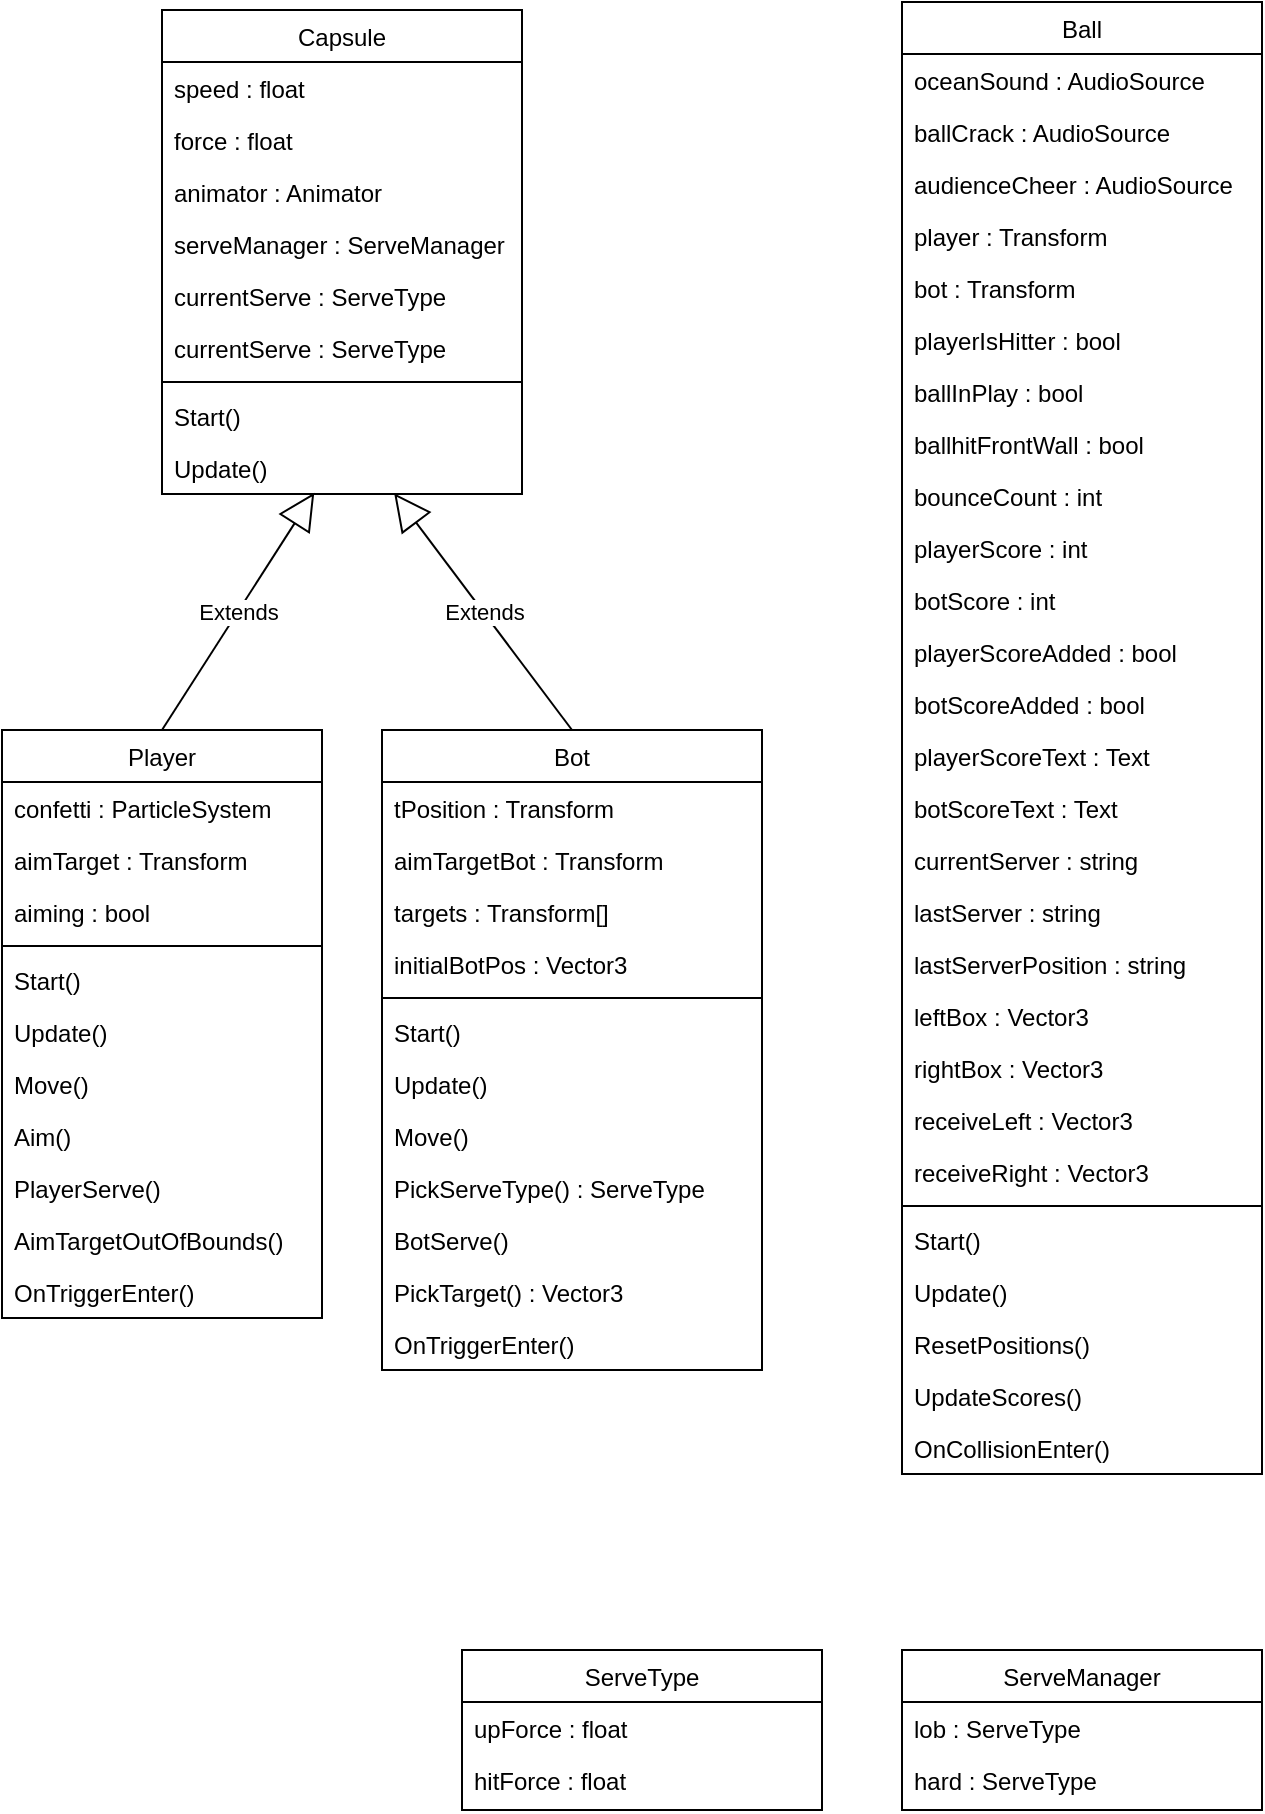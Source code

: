 <mxfile version="14.6.13" type="device"><diagram id="C5RBs43oDa-KdzZeNtuy" name="Page-1"><mxGraphModel dx="1120" dy="710" grid="1" gridSize="10" guides="1" tooltips="1" connect="1" arrows="1" fold="1" page="1" pageScale="1" pageWidth="827" pageHeight="1169" math="0" shadow="0"><root><mxCell id="WIyWlLk6GJQsqaUBKTNV-0"/><mxCell id="WIyWlLk6GJQsqaUBKTNV-1" parent="WIyWlLk6GJQsqaUBKTNV-0"/><mxCell id="zkfFHV4jXpPFQw0GAbJ--17" value="Ball" style="swimlane;fontStyle=0;align=center;verticalAlign=top;childLayout=stackLayout;horizontal=1;startSize=26;horizontalStack=0;resizeParent=1;resizeLast=0;collapsible=1;marginBottom=0;rounded=0;shadow=0;strokeWidth=1;" parent="WIyWlLk6GJQsqaUBKTNV-1" vertex="1"><mxGeometry x="580" y="56" width="180" height="736" as="geometry"><mxRectangle x="550" y="140" width="160" height="26" as="alternateBounds"/></mxGeometry></mxCell><mxCell id="zkfFHV4jXpPFQw0GAbJ--18" value="oceanSound : AudioSource" style="text;align=left;verticalAlign=top;spacingLeft=4;spacingRight=4;overflow=hidden;rotatable=0;points=[[0,0.5],[1,0.5]];portConstraint=eastwest;" parent="zkfFHV4jXpPFQw0GAbJ--17" vertex="1"><mxGeometry y="26" width="180" height="26" as="geometry"/></mxCell><mxCell id="zkfFHV4jXpPFQw0GAbJ--19" value="ballCrack : AudioSource" style="text;align=left;verticalAlign=top;spacingLeft=4;spacingRight=4;overflow=hidden;rotatable=0;points=[[0,0.5],[1,0.5]];portConstraint=eastwest;rounded=0;shadow=0;html=0;" parent="zkfFHV4jXpPFQw0GAbJ--17" vertex="1"><mxGeometry y="52" width="180" height="26" as="geometry"/></mxCell><mxCell id="zkfFHV4jXpPFQw0GAbJ--20" value="audienceCheer : AudioSource" style="text;align=left;verticalAlign=top;spacingLeft=4;spacingRight=4;overflow=hidden;rotatable=0;points=[[0,0.5],[1,0.5]];portConstraint=eastwest;rounded=0;shadow=0;html=0;" parent="zkfFHV4jXpPFQw0GAbJ--17" vertex="1"><mxGeometry y="78" width="180" height="26" as="geometry"/></mxCell><mxCell id="zkfFHV4jXpPFQw0GAbJ--21" value="player : Transform" style="text;align=left;verticalAlign=top;spacingLeft=4;spacingRight=4;overflow=hidden;rotatable=0;points=[[0,0.5],[1,0.5]];portConstraint=eastwest;rounded=0;shadow=0;html=0;" parent="zkfFHV4jXpPFQw0GAbJ--17" vertex="1"><mxGeometry y="104" width="180" height="26" as="geometry"/></mxCell><mxCell id="zkfFHV4jXpPFQw0GAbJ--22" value="bot : Transform" style="text;align=left;verticalAlign=top;spacingLeft=4;spacingRight=4;overflow=hidden;rotatable=0;points=[[0,0.5],[1,0.5]];portConstraint=eastwest;rounded=0;shadow=0;html=0;" parent="zkfFHV4jXpPFQw0GAbJ--17" vertex="1"><mxGeometry y="130" width="180" height="26" as="geometry"/></mxCell><mxCell id="lN9FS0w8I3AWiHY9x8cg-71" value="playerIsHitter : bool" style="text;align=left;verticalAlign=top;spacingLeft=4;spacingRight=4;overflow=hidden;rotatable=0;points=[[0,0.5],[1,0.5]];portConstraint=eastwest;rounded=0;shadow=0;html=0;" vertex="1" parent="zkfFHV4jXpPFQw0GAbJ--17"><mxGeometry y="156" width="180" height="26" as="geometry"/></mxCell><mxCell id="lN9FS0w8I3AWiHY9x8cg-72" value="ballInPlay : bool" style="text;align=left;verticalAlign=top;spacingLeft=4;spacingRight=4;overflow=hidden;rotatable=0;points=[[0,0.5],[1,0.5]];portConstraint=eastwest;rounded=0;shadow=0;html=0;" vertex="1" parent="zkfFHV4jXpPFQw0GAbJ--17"><mxGeometry y="182" width="180" height="26" as="geometry"/></mxCell><mxCell id="lN9FS0w8I3AWiHY9x8cg-73" value="ballhitFrontWall : bool" style="text;align=left;verticalAlign=top;spacingLeft=4;spacingRight=4;overflow=hidden;rotatable=0;points=[[0,0.5],[1,0.5]];portConstraint=eastwest;rounded=0;shadow=0;html=0;" vertex="1" parent="zkfFHV4jXpPFQw0GAbJ--17"><mxGeometry y="208" width="180" height="26" as="geometry"/></mxCell><mxCell id="lN9FS0w8I3AWiHY9x8cg-74" value="bounceCount : int" style="text;align=left;verticalAlign=top;spacingLeft=4;spacingRight=4;overflow=hidden;rotatable=0;points=[[0,0.5],[1,0.5]];portConstraint=eastwest;rounded=0;shadow=0;html=0;" vertex="1" parent="zkfFHV4jXpPFQw0GAbJ--17"><mxGeometry y="234" width="180" height="26" as="geometry"/></mxCell><mxCell id="lN9FS0w8I3AWiHY9x8cg-75" value="playerScore : int" style="text;align=left;verticalAlign=top;spacingLeft=4;spacingRight=4;overflow=hidden;rotatable=0;points=[[0,0.5],[1,0.5]];portConstraint=eastwest;rounded=0;shadow=0;html=0;" vertex="1" parent="zkfFHV4jXpPFQw0GAbJ--17"><mxGeometry y="260" width="180" height="26" as="geometry"/></mxCell><mxCell id="lN9FS0w8I3AWiHY9x8cg-76" value="botScore : int" style="text;align=left;verticalAlign=top;spacingLeft=4;spacingRight=4;overflow=hidden;rotatable=0;points=[[0,0.5],[1,0.5]];portConstraint=eastwest;rounded=0;shadow=0;html=0;" vertex="1" parent="zkfFHV4jXpPFQw0GAbJ--17"><mxGeometry y="286" width="180" height="26" as="geometry"/></mxCell><mxCell id="lN9FS0w8I3AWiHY9x8cg-77" value="playerScoreAdded : bool" style="text;align=left;verticalAlign=top;spacingLeft=4;spacingRight=4;overflow=hidden;rotatable=0;points=[[0,0.5],[1,0.5]];portConstraint=eastwest;rounded=0;shadow=0;html=0;" vertex="1" parent="zkfFHV4jXpPFQw0GAbJ--17"><mxGeometry y="312" width="180" height="26" as="geometry"/></mxCell><mxCell id="lN9FS0w8I3AWiHY9x8cg-78" value="botScoreAdded : bool" style="text;align=left;verticalAlign=top;spacingLeft=4;spacingRight=4;overflow=hidden;rotatable=0;points=[[0,0.5],[1,0.5]];portConstraint=eastwest;rounded=0;shadow=0;html=0;" vertex="1" parent="zkfFHV4jXpPFQw0GAbJ--17"><mxGeometry y="338" width="180" height="26" as="geometry"/></mxCell><mxCell id="lN9FS0w8I3AWiHY9x8cg-79" value="playerScoreText : Text" style="text;align=left;verticalAlign=top;spacingLeft=4;spacingRight=4;overflow=hidden;rotatable=0;points=[[0,0.5],[1,0.5]];portConstraint=eastwest;rounded=0;shadow=0;html=0;" vertex="1" parent="zkfFHV4jXpPFQw0GAbJ--17"><mxGeometry y="364" width="180" height="26" as="geometry"/></mxCell><mxCell id="lN9FS0w8I3AWiHY9x8cg-80" value="botScoreText : Text" style="text;align=left;verticalAlign=top;spacingLeft=4;spacingRight=4;overflow=hidden;rotatable=0;points=[[0,0.5],[1,0.5]];portConstraint=eastwest;rounded=0;shadow=0;html=0;" vertex="1" parent="zkfFHV4jXpPFQw0GAbJ--17"><mxGeometry y="390" width="180" height="26" as="geometry"/></mxCell><mxCell id="lN9FS0w8I3AWiHY9x8cg-81" value="currentServer : string" style="text;align=left;verticalAlign=top;spacingLeft=4;spacingRight=4;overflow=hidden;rotatable=0;points=[[0,0.5],[1,0.5]];portConstraint=eastwest;rounded=0;shadow=0;html=0;" vertex="1" parent="zkfFHV4jXpPFQw0GAbJ--17"><mxGeometry y="416" width="180" height="26" as="geometry"/></mxCell><mxCell id="lN9FS0w8I3AWiHY9x8cg-82" value="lastServer : string" style="text;align=left;verticalAlign=top;spacingLeft=4;spacingRight=4;overflow=hidden;rotatable=0;points=[[0,0.5],[1,0.5]];portConstraint=eastwest;rounded=0;shadow=0;html=0;" vertex="1" parent="zkfFHV4jXpPFQw0GAbJ--17"><mxGeometry y="442" width="180" height="26" as="geometry"/></mxCell><mxCell id="lN9FS0w8I3AWiHY9x8cg-83" value="lastServerPosition : string" style="text;align=left;verticalAlign=top;spacingLeft=4;spacingRight=4;overflow=hidden;rotatable=0;points=[[0,0.5],[1,0.5]];portConstraint=eastwest;rounded=0;shadow=0;html=0;" vertex="1" parent="zkfFHV4jXpPFQw0GAbJ--17"><mxGeometry y="468" width="180" height="26" as="geometry"/></mxCell><mxCell id="lN9FS0w8I3AWiHY9x8cg-84" value="leftBox : Vector3" style="text;align=left;verticalAlign=top;spacingLeft=4;spacingRight=4;overflow=hidden;rotatable=0;points=[[0,0.5],[1,0.5]];portConstraint=eastwest;rounded=0;shadow=0;html=0;" vertex="1" parent="zkfFHV4jXpPFQw0GAbJ--17"><mxGeometry y="494" width="180" height="26" as="geometry"/></mxCell><mxCell id="lN9FS0w8I3AWiHY9x8cg-85" value="rightBox : Vector3" style="text;align=left;verticalAlign=top;spacingLeft=4;spacingRight=4;overflow=hidden;rotatable=0;points=[[0,0.5],[1,0.5]];portConstraint=eastwest;rounded=0;shadow=0;html=0;" vertex="1" parent="zkfFHV4jXpPFQw0GAbJ--17"><mxGeometry y="520" width="180" height="26" as="geometry"/></mxCell><mxCell id="lN9FS0w8I3AWiHY9x8cg-86" value="receiveLeft : Vector3" style="text;align=left;verticalAlign=top;spacingLeft=4;spacingRight=4;overflow=hidden;rotatable=0;points=[[0,0.5],[1,0.5]];portConstraint=eastwest;rounded=0;shadow=0;html=0;" vertex="1" parent="zkfFHV4jXpPFQw0GAbJ--17"><mxGeometry y="546" width="180" height="26" as="geometry"/></mxCell><mxCell id="lN9FS0w8I3AWiHY9x8cg-87" value="receiveRight : Vector3" style="text;align=left;verticalAlign=top;spacingLeft=4;spacingRight=4;overflow=hidden;rotatable=0;points=[[0,0.5],[1,0.5]];portConstraint=eastwest;rounded=0;shadow=0;html=0;" vertex="1" parent="zkfFHV4jXpPFQw0GAbJ--17"><mxGeometry y="572" width="180" height="26" as="geometry"/></mxCell><mxCell id="zkfFHV4jXpPFQw0GAbJ--23" value="" style="line;html=1;strokeWidth=1;align=left;verticalAlign=middle;spacingTop=-1;spacingLeft=3;spacingRight=3;rotatable=0;labelPosition=right;points=[];portConstraint=eastwest;" parent="zkfFHV4jXpPFQw0GAbJ--17" vertex="1"><mxGeometry y="598" width="180" height="8" as="geometry"/></mxCell><mxCell id="zkfFHV4jXpPFQw0GAbJ--24" value="Start()" style="text;align=left;verticalAlign=top;spacingLeft=4;spacingRight=4;overflow=hidden;rotatable=0;points=[[0,0.5],[1,0.5]];portConstraint=eastwest;" parent="zkfFHV4jXpPFQw0GAbJ--17" vertex="1"><mxGeometry y="606" width="180" height="26" as="geometry"/></mxCell><mxCell id="zkfFHV4jXpPFQw0GAbJ--25" value="Update()" style="text;align=left;verticalAlign=top;spacingLeft=4;spacingRight=4;overflow=hidden;rotatable=0;points=[[0,0.5],[1,0.5]];portConstraint=eastwest;" parent="zkfFHV4jXpPFQw0GAbJ--17" vertex="1"><mxGeometry y="632" width="180" height="26" as="geometry"/></mxCell><mxCell id="lN9FS0w8I3AWiHY9x8cg-22" value="ResetPositions()" style="text;align=left;verticalAlign=top;spacingLeft=4;spacingRight=4;overflow=hidden;rotatable=0;points=[[0,0.5],[1,0.5]];portConstraint=eastwest;" vertex="1" parent="zkfFHV4jXpPFQw0GAbJ--17"><mxGeometry y="658" width="180" height="26" as="geometry"/></mxCell><mxCell id="lN9FS0w8I3AWiHY9x8cg-88" value="UpdateScores()" style="text;align=left;verticalAlign=top;spacingLeft=4;spacingRight=4;overflow=hidden;rotatable=0;points=[[0,0.5],[1,0.5]];portConstraint=eastwest;" vertex="1" parent="zkfFHV4jXpPFQw0GAbJ--17"><mxGeometry y="684" width="180" height="26" as="geometry"/></mxCell><mxCell id="lN9FS0w8I3AWiHY9x8cg-89" value="OnCollisionEnter()" style="text;align=left;verticalAlign=top;spacingLeft=4;spacingRight=4;overflow=hidden;rotatable=0;points=[[0,0.5],[1,0.5]];portConstraint=eastwest;" vertex="1" parent="zkfFHV4jXpPFQw0GAbJ--17"><mxGeometry y="710" width="180" height="26" as="geometry"/></mxCell><mxCell id="lN9FS0w8I3AWiHY9x8cg-23" value="Player" style="swimlane;fontStyle=0;align=center;verticalAlign=top;childLayout=stackLayout;horizontal=1;startSize=26;horizontalStack=0;resizeParent=1;resizeLast=0;collapsible=1;marginBottom=0;rounded=0;shadow=0;strokeWidth=1;" vertex="1" parent="WIyWlLk6GJQsqaUBKTNV-1"><mxGeometry x="130" y="420" width="160" height="294" as="geometry"><mxRectangle x="550" y="140" width="160" height="26" as="alternateBounds"/></mxGeometry></mxCell><mxCell id="lN9FS0w8I3AWiHY9x8cg-24" value="confetti : ParticleSystem" style="text;align=left;verticalAlign=top;spacingLeft=4;spacingRight=4;overflow=hidden;rotatable=0;points=[[0,0.5],[1,0.5]];portConstraint=eastwest;" vertex="1" parent="lN9FS0w8I3AWiHY9x8cg-23"><mxGeometry y="26" width="160" height="26" as="geometry"/></mxCell><mxCell id="lN9FS0w8I3AWiHY9x8cg-25" value="aimTarget : Transform" style="text;align=left;verticalAlign=top;spacingLeft=4;spacingRight=4;overflow=hidden;rotatable=0;points=[[0,0.5],[1,0.5]];portConstraint=eastwest;rounded=0;shadow=0;html=0;" vertex="1" parent="lN9FS0w8I3AWiHY9x8cg-23"><mxGeometry y="52" width="160" height="26" as="geometry"/></mxCell><mxCell id="lN9FS0w8I3AWiHY9x8cg-26" value="aiming : bool" style="text;align=left;verticalAlign=top;spacingLeft=4;spacingRight=4;overflow=hidden;rotatable=0;points=[[0,0.5],[1,0.5]];portConstraint=eastwest;rounded=0;shadow=0;html=0;" vertex="1" parent="lN9FS0w8I3AWiHY9x8cg-23"><mxGeometry y="78" width="160" height="26" as="geometry"/></mxCell><mxCell id="lN9FS0w8I3AWiHY9x8cg-29" value="" style="line;html=1;strokeWidth=1;align=left;verticalAlign=middle;spacingTop=-1;spacingLeft=3;spacingRight=3;rotatable=0;labelPosition=right;points=[];portConstraint=eastwest;" vertex="1" parent="lN9FS0w8I3AWiHY9x8cg-23"><mxGeometry y="104" width="160" height="8" as="geometry"/></mxCell><mxCell id="lN9FS0w8I3AWiHY9x8cg-30" value="Start()" style="text;align=left;verticalAlign=top;spacingLeft=4;spacingRight=4;overflow=hidden;rotatable=0;points=[[0,0.5],[1,0.5]];portConstraint=eastwest;" vertex="1" parent="lN9FS0w8I3AWiHY9x8cg-23"><mxGeometry y="112" width="160" height="26" as="geometry"/></mxCell><mxCell id="lN9FS0w8I3AWiHY9x8cg-31" value="Update()" style="text;align=left;verticalAlign=top;spacingLeft=4;spacingRight=4;overflow=hidden;rotatable=0;points=[[0,0.5],[1,0.5]];portConstraint=eastwest;" vertex="1" parent="lN9FS0w8I3AWiHY9x8cg-23"><mxGeometry y="138" width="160" height="26" as="geometry"/></mxCell><mxCell id="lN9FS0w8I3AWiHY9x8cg-62" value="Move()" style="text;align=left;verticalAlign=top;spacingLeft=4;spacingRight=4;overflow=hidden;rotatable=0;points=[[0,0.5],[1,0.5]];portConstraint=eastwest;" vertex="1" parent="lN9FS0w8I3AWiHY9x8cg-23"><mxGeometry y="164" width="160" height="26" as="geometry"/></mxCell><mxCell id="lN9FS0w8I3AWiHY9x8cg-63" value="Aim()" style="text;align=left;verticalAlign=top;spacingLeft=4;spacingRight=4;overflow=hidden;rotatable=0;points=[[0,0.5],[1,0.5]];portConstraint=eastwest;" vertex="1" parent="lN9FS0w8I3AWiHY9x8cg-23"><mxGeometry y="190" width="160" height="26" as="geometry"/></mxCell><mxCell id="lN9FS0w8I3AWiHY9x8cg-64" value="PlayerServe()" style="text;align=left;verticalAlign=top;spacingLeft=4;spacingRight=4;overflow=hidden;rotatable=0;points=[[0,0.5],[1,0.5]];portConstraint=eastwest;" vertex="1" parent="lN9FS0w8I3AWiHY9x8cg-23"><mxGeometry y="216" width="160" height="26" as="geometry"/></mxCell><mxCell id="lN9FS0w8I3AWiHY9x8cg-65" value="AimTargetOutOfBounds()" style="text;align=left;verticalAlign=top;spacingLeft=4;spacingRight=4;overflow=hidden;rotatable=0;points=[[0,0.5],[1,0.5]];portConstraint=eastwest;" vertex="1" parent="lN9FS0w8I3AWiHY9x8cg-23"><mxGeometry y="242" width="160" height="26" as="geometry"/></mxCell><mxCell id="lN9FS0w8I3AWiHY9x8cg-32" value="OnTriggerEnter()" style="text;align=left;verticalAlign=top;spacingLeft=4;spacingRight=4;overflow=hidden;rotatable=0;points=[[0,0.5],[1,0.5]];portConstraint=eastwest;" vertex="1" parent="lN9FS0w8I3AWiHY9x8cg-23"><mxGeometry y="268" width="160" height="26" as="geometry"/></mxCell><mxCell id="lN9FS0w8I3AWiHY9x8cg-34" value="Bot" style="swimlane;fontStyle=0;align=center;verticalAlign=top;childLayout=stackLayout;horizontal=1;startSize=26;horizontalStack=0;resizeParent=1;resizeLast=0;collapsible=1;marginBottom=0;rounded=0;shadow=0;strokeWidth=1;" vertex="1" parent="WIyWlLk6GJQsqaUBKTNV-1"><mxGeometry x="320" y="420" width="190" height="320" as="geometry"><mxRectangle x="550" y="140" width="160" height="26" as="alternateBounds"/></mxGeometry></mxCell><mxCell id="lN9FS0w8I3AWiHY9x8cg-35" value="tPosition : Transform" style="text;align=left;verticalAlign=top;spacingLeft=4;spacingRight=4;overflow=hidden;rotatable=0;points=[[0,0.5],[1,0.5]];portConstraint=eastwest;" vertex="1" parent="lN9FS0w8I3AWiHY9x8cg-34"><mxGeometry y="26" width="190" height="26" as="geometry"/></mxCell><mxCell id="lN9FS0w8I3AWiHY9x8cg-36" value="aimTargetBot : Transform" style="text;align=left;verticalAlign=top;spacingLeft=4;spacingRight=4;overflow=hidden;rotatable=0;points=[[0,0.5],[1,0.5]];portConstraint=eastwest;rounded=0;shadow=0;html=0;" vertex="1" parent="lN9FS0w8I3AWiHY9x8cg-34"><mxGeometry y="52" width="190" height="26" as="geometry"/></mxCell><mxCell id="lN9FS0w8I3AWiHY9x8cg-37" value="targets : Transform[]" style="text;align=left;verticalAlign=top;spacingLeft=4;spacingRight=4;overflow=hidden;rotatable=0;points=[[0,0.5],[1,0.5]];portConstraint=eastwest;rounded=0;shadow=0;html=0;" vertex="1" parent="lN9FS0w8I3AWiHY9x8cg-34"><mxGeometry y="78" width="190" height="26" as="geometry"/></mxCell><mxCell id="lN9FS0w8I3AWiHY9x8cg-38" value="initialBotPos : Vector3" style="text;align=left;verticalAlign=top;spacingLeft=4;spacingRight=4;overflow=hidden;rotatable=0;points=[[0,0.5],[1,0.5]];portConstraint=eastwest;rounded=0;shadow=0;html=0;" vertex="1" parent="lN9FS0w8I3AWiHY9x8cg-34"><mxGeometry y="104" width="190" height="26" as="geometry"/></mxCell><mxCell id="lN9FS0w8I3AWiHY9x8cg-40" value="" style="line;html=1;strokeWidth=1;align=left;verticalAlign=middle;spacingTop=-1;spacingLeft=3;spacingRight=3;rotatable=0;labelPosition=right;points=[];portConstraint=eastwest;" vertex="1" parent="lN9FS0w8I3AWiHY9x8cg-34"><mxGeometry y="130" width="190" height="8" as="geometry"/></mxCell><mxCell id="lN9FS0w8I3AWiHY9x8cg-41" value="Start()" style="text;align=left;verticalAlign=top;spacingLeft=4;spacingRight=4;overflow=hidden;rotatable=0;points=[[0,0.5],[1,0.5]];portConstraint=eastwest;" vertex="1" parent="lN9FS0w8I3AWiHY9x8cg-34"><mxGeometry y="138" width="190" height="26" as="geometry"/></mxCell><mxCell id="lN9FS0w8I3AWiHY9x8cg-68" value="Update()" style="text;align=left;verticalAlign=top;spacingLeft=4;spacingRight=4;overflow=hidden;rotatable=0;points=[[0,0.5],[1,0.5]];portConstraint=eastwest;" vertex="1" parent="lN9FS0w8I3AWiHY9x8cg-34"><mxGeometry y="164" width="190" height="26" as="geometry"/></mxCell><mxCell id="lN9FS0w8I3AWiHY9x8cg-42" value="Move()" style="text;align=left;verticalAlign=top;spacingLeft=4;spacingRight=4;overflow=hidden;rotatable=0;points=[[0,0.5],[1,0.5]];portConstraint=eastwest;" vertex="1" parent="lN9FS0w8I3AWiHY9x8cg-34"><mxGeometry y="190" width="190" height="26" as="geometry"/></mxCell><mxCell id="lN9FS0w8I3AWiHY9x8cg-43" value="PickServeType() : ServeType" style="text;align=left;verticalAlign=top;spacingLeft=4;spacingRight=4;overflow=hidden;rotatable=0;points=[[0,0.5],[1,0.5]];portConstraint=eastwest;" vertex="1" parent="lN9FS0w8I3AWiHY9x8cg-34"><mxGeometry y="216" width="190" height="26" as="geometry"/></mxCell><mxCell id="lN9FS0w8I3AWiHY9x8cg-67" value="BotServe()" style="text;align=left;verticalAlign=top;spacingLeft=4;spacingRight=4;overflow=hidden;rotatable=0;points=[[0,0.5],[1,0.5]];portConstraint=eastwest;" vertex="1" parent="lN9FS0w8I3AWiHY9x8cg-34"><mxGeometry y="242" width="190" height="26" as="geometry"/></mxCell><mxCell id="lN9FS0w8I3AWiHY9x8cg-69" value="PickTarget() : Vector3" style="text;align=left;verticalAlign=top;spacingLeft=4;spacingRight=4;overflow=hidden;rotatable=0;points=[[0,0.5],[1,0.5]];portConstraint=eastwest;" vertex="1" parent="lN9FS0w8I3AWiHY9x8cg-34"><mxGeometry y="268" width="190" height="26" as="geometry"/></mxCell><mxCell id="lN9FS0w8I3AWiHY9x8cg-70" value="OnTriggerEnter()" style="text;align=left;verticalAlign=top;spacingLeft=4;spacingRight=4;overflow=hidden;rotatable=0;points=[[0,0.5],[1,0.5]];portConstraint=eastwest;" vertex="1" parent="lN9FS0w8I3AWiHY9x8cg-34"><mxGeometry y="294" width="190" height="26" as="geometry"/></mxCell><mxCell id="lN9FS0w8I3AWiHY9x8cg-45" value="Capsule" style="swimlane;fontStyle=0;align=center;verticalAlign=top;childLayout=stackLayout;horizontal=1;startSize=26;horizontalStack=0;resizeParent=1;resizeLast=0;collapsible=1;marginBottom=0;rounded=0;shadow=0;strokeWidth=1;" vertex="1" parent="WIyWlLk6GJQsqaUBKTNV-1"><mxGeometry x="210" y="60" width="180" height="242" as="geometry"><mxRectangle x="550" y="140" width="160" height="26" as="alternateBounds"/></mxGeometry></mxCell><mxCell id="lN9FS0w8I3AWiHY9x8cg-46" value="speed : float" style="text;align=left;verticalAlign=top;spacingLeft=4;spacingRight=4;overflow=hidden;rotatable=0;points=[[0,0.5],[1,0.5]];portConstraint=eastwest;" vertex="1" parent="lN9FS0w8I3AWiHY9x8cg-45"><mxGeometry y="26" width="180" height="26" as="geometry"/></mxCell><mxCell id="lN9FS0w8I3AWiHY9x8cg-47" value="force : float" style="text;align=left;verticalAlign=top;spacingLeft=4;spacingRight=4;overflow=hidden;rotatable=0;points=[[0,0.5],[1,0.5]];portConstraint=eastwest;rounded=0;shadow=0;html=0;" vertex="1" parent="lN9FS0w8I3AWiHY9x8cg-45"><mxGeometry y="52" width="180" height="26" as="geometry"/></mxCell><mxCell id="lN9FS0w8I3AWiHY9x8cg-48" value="animator : Animator" style="text;align=left;verticalAlign=top;spacingLeft=4;spacingRight=4;overflow=hidden;rotatable=0;points=[[0,0.5],[1,0.5]];portConstraint=eastwest;rounded=0;shadow=0;html=0;" vertex="1" parent="lN9FS0w8I3AWiHY9x8cg-45"><mxGeometry y="78" width="180" height="26" as="geometry"/></mxCell><mxCell id="lN9FS0w8I3AWiHY9x8cg-49" value="serveManager : ServeManager" style="text;align=left;verticalAlign=top;spacingLeft=4;spacingRight=4;overflow=hidden;rotatable=0;points=[[0,0.5],[1,0.5]];portConstraint=eastwest;rounded=0;shadow=0;html=0;" vertex="1" parent="lN9FS0w8I3AWiHY9x8cg-45"><mxGeometry y="104" width="180" height="26" as="geometry"/></mxCell><mxCell id="lN9FS0w8I3AWiHY9x8cg-50" value="currentServe : ServeType" style="text;align=left;verticalAlign=top;spacingLeft=4;spacingRight=4;overflow=hidden;rotatable=0;points=[[0,0.5],[1,0.5]];portConstraint=eastwest;rounded=0;shadow=0;html=0;" vertex="1" parent="lN9FS0w8I3AWiHY9x8cg-45"><mxGeometry y="130" width="180" height="26" as="geometry"/></mxCell><mxCell id="lN9FS0w8I3AWiHY9x8cg-55" value="currentServe : ServeType" style="text;align=left;verticalAlign=top;spacingLeft=4;spacingRight=4;overflow=hidden;rotatable=0;points=[[0,0.5],[1,0.5]];portConstraint=eastwest;rounded=0;shadow=0;html=0;" vertex="1" parent="lN9FS0w8I3AWiHY9x8cg-45"><mxGeometry y="156" width="180" height="26" as="geometry"/></mxCell><mxCell id="lN9FS0w8I3AWiHY9x8cg-51" value="" style="line;html=1;strokeWidth=1;align=left;verticalAlign=middle;spacingTop=-1;spacingLeft=3;spacingRight=3;rotatable=0;labelPosition=right;points=[];portConstraint=eastwest;" vertex="1" parent="lN9FS0w8I3AWiHY9x8cg-45"><mxGeometry y="182" width="180" height="8" as="geometry"/></mxCell><mxCell id="lN9FS0w8I3AWiHY9x8cg-52" value="Start()" style="text;align=left;verticalAlign=top;spacingLeft=4;spacingRight=4;overflow=hidden;rotatable=0;points=[[0,0.5],[1,0.5]];portConstraint=eastwest;" vertex="1" parent="lN9FS0w8I3AWiHY9x8cg-45"><mxGeometry y="190" width="180" height="26" as="geometry"/></mxCell><mxCell id="lN9FS0w8I3AWiHY9x8cg-53" value="Update()" style="text;align=left;verticalAlign=top;spacingLeft=4;spacingRight=4;overflow=hidden;rotatable=0;points=[[0,0.5],[1,0.5]];portConstraint=eastwest;" vertex="1" parent="lN9FS0w8I3AWiHY9x8cg-45"><mxGeometry y="216" width="180" height="26" as="geometry"/></mxCell><mxCell id="lN9FS0w8I3AWiHY9x8cg-60" value="Extends" style="endArrow=block;endSize=16;endFill=0;html=1;exitX=0.5;exitY=0;exitDx=0;exitDy=0;entryX=0.423;entryY=0.974;entryDx=0;entryDy=0;entryPerimeter=0;" edge="1" parent="WIyWlLk6GJQsqaUBKTNV-1" source="lN9FS0w8I3AWiHY9x8cg-23" target="lN9FS0w8I3AWiHY9x8cg-53"><mxGeometry width="160" relative="1" as="geometry"><mxPoint x="260" y="290" as="sourcePoint"/><mxPoint x="420" y="290" as="targetPoint"/></mxGeometry></mxCell><mxCell id="lN9FS0w8I3AWiHY9x8cg-61" value="Extends" style="endArrow=block;endSize=16;endFill=0;html=1;entryX=0.645;entryY=0.989;entryDx=0;entryDy=0;entryPerimeter=0;exitX=0.5;exitY=0;exitDx=0;exitDy=0;" edge="1" parent="WIyWlLk6GJQsqaUBKTNV-1" source="lN9FS0w8I3AWiHY9x8cg-34" target="lN9FS0w8I3AWiHY9x8cg-53"><mxGeometry width="160" relative="1" as="geometry"><mxPoint x="260" y="340" as="sourcePoint"/><mxPoint x="420" y="340" as="targetPoint"/></mxGeometry></mxCell><mxCell id="lN9FS0w8I3AWiHY9x8cg-90" value="ServeType" style="swimlane;fontStyle=0;align=center;verticalAlign=top;childLayout=stackLayout;horizontal=1;startSize=26;horizontalStack=0;resizeParent=1;resizeLast=0;collapsible=1;marginBottom=0;rounded=0;shadow=0;strokeWidth=1;" vertex="1" parent="WIyWlLk6GJQsqaUBKTNV-1"><mxGeometry x="360" y="880" width="180" height="80" as="geometry"><mxRectangle x="550" y="140" width="160" height="26" as="alternateBounds"/></mxGeometry></mxCell><mxCell id="lN9FS0w8I3AWiHY9x8cg-91" value="upForce : float" style="text;align=left;verticalAlign=top;spacingLeft=4;spacingRight=4;overflow=hidden;rotatable=0;points=[[0,0.5],[1,0.5]];portConstraint=eastwest;" vertex="1" parent="lN9FS0w8I3AWiHY9x8cg-90"><mxGeometry y="26" width="180" height="26" as="geometry"/></mxCell><mxCell id="lN9FS0w8I3AWiHY9x8cg-92" value="hitForce : float" style="text;align=left;verticalAlign=top;spacingLeft=4;spacingRight=4;overflow=hidden;rotatable=0;points=[[0,0.5],[1,0.5]];portConstraint=eastwest;rounded=0;shadow=0;html=0;" vertex="1" parent="lN9FS0w8I3AWiHY9x8cg-90"><mxGeometry y="52" width="180" height="26" as="geometry"/></mxCell><mxCell id="lN9FS0w8I3AWiHY9x8cg-101" value="ServeManager" style="swimlane;fontStyle=0;align=center;verticalAlign=top;childLayout=stackLayout;horizontal=1;startSize=26;horizontalStack=0;resizeParent=1;resizeLast=0;collapsible=1;marginBottom=0;rounded=0;shadow=0;strokeWidth=1;" vertex="1" parent="WIyWlLk6GJQsqaUBKTNV-1"><mxGeometry x="580" y="880" width="180" height="80" as="geometry"><mxRectangle x="550" y="140" width="160" height="26" as="alternateBounds"/></mxGeometry></mxCell><mxCell id="lN9FS0w8I3AWiHY9x8cg-102" value="lob : ServeType" style="text;align=left;verticalAlign=top;spacingLeft=4;spacingRight=4;overflow=hidden;rotatable=0;points=[[0,0.5],[1,0.5]];portConstraint=eastwest;" vertex="1" parent="lN9FS0w8I3AWiHY9x8cg-101"><mxGeometry y="26" width="180" height="26" as="geometry"/></mxCell><mxCell id="lN9FS0w8I3AWiHY9x8cg-104" value="hard : ServeType" style="text;align=left;verticalAlign=top;spacingLeft=4;spacingRight=4;overflow=hidden;rotatable=0;points=[[0,0.5],[1,0.5]];portConstraint=eastwest;" vertex="1" parent="lN9FS0w8I3AWiHY9x8cg-101"><mxGeometry y="52" width="180" height="26" as="geometry"/></mxCell></root></mxGraphModel></diagram></mxfile>